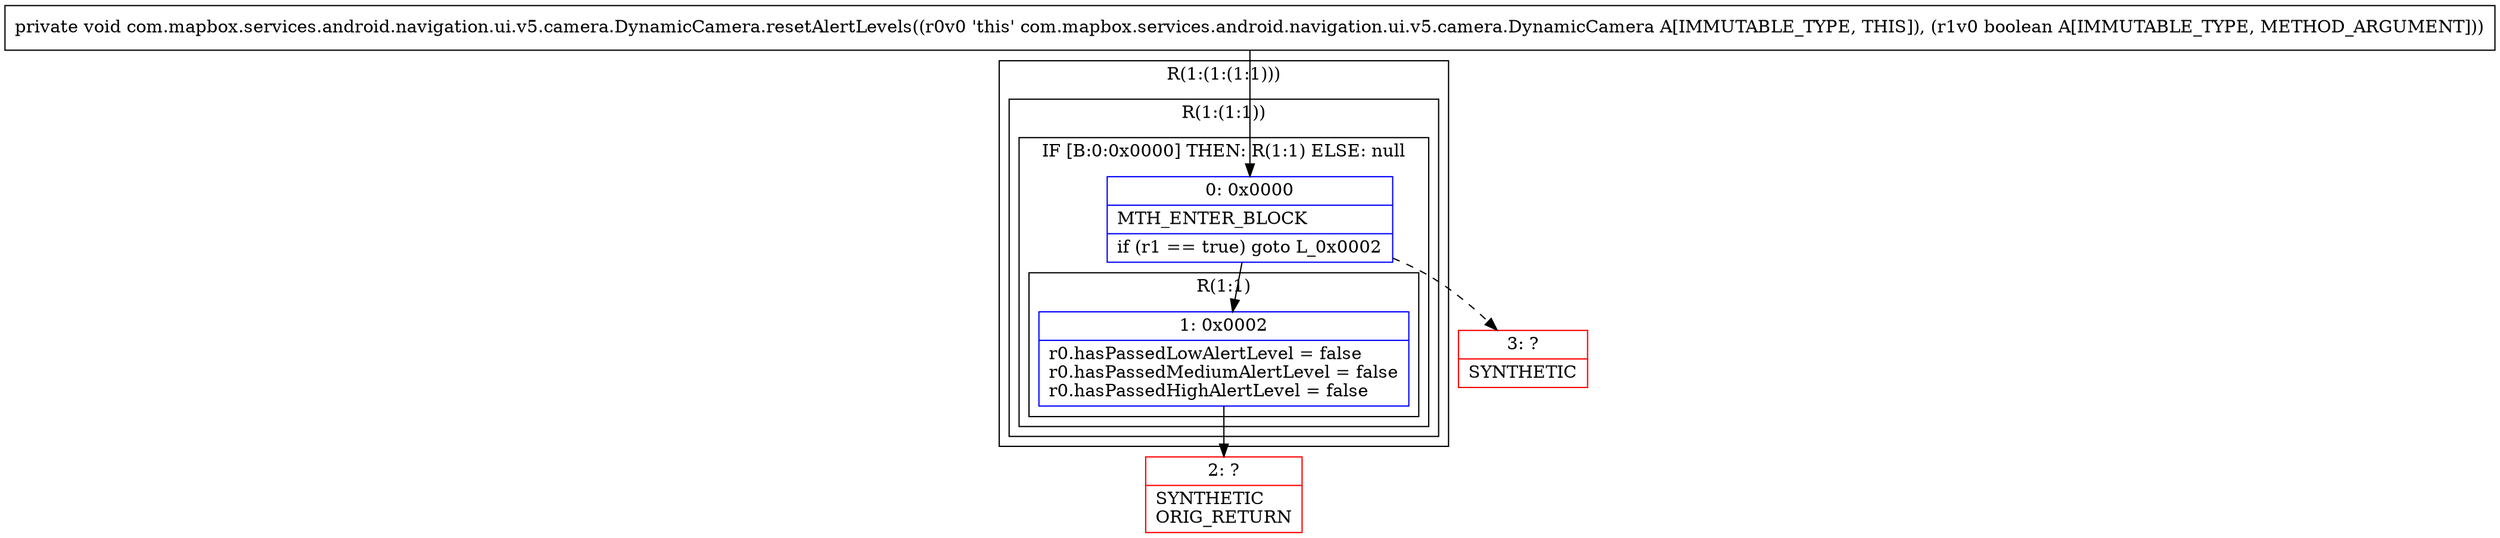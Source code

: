 digraph "CFG forcom.mapbox.services.android.navigation.ui.v5.camera.DynamicCamera.resetAlertLevels(Z)V" {
subgraph cluster_Region_1958680429 {
label = "R(1:(1:(1:1)))";
node [shape=record,color=blue];
subgraph cluster_Region_24364577 {
label = "R(1:(1:1))";
node [shape=record,color=blue];
subgraph cluster_IfRegion_513918232 {
label = "IF [B:0:0x0000] THEN: R(1:1) ELSE: null";
node [shape=record,color=blue];
Node_0 [shape=record,label="{0\:\ 0x0000|MTH_ENTER_BLOCK\l|if (r1 == true) goto L_0x0002\l}"];
subgraph cluster_Region_567707090 {
label = "R(1:1)";
node [shape=record,color=blue];
Node_1 [shape=record,label="{1\:\ 0x0002|r0.hasPassedLowAlertLevel = false\lr0.hasPassedMediumAlertLevel = false\lr0.hasPassedHighAlertLevel = false\l}"];
}
}
}
}
Node_2 [shape=record,color=red,label="{2\:\ ?|SYNTHETIC\lORIG_RETURN\l}"];
Node_3 [shape=record,color=red,label="{3\:\ ?|SYNTHETIC\l}"];
MethodNode[shape=record,label="{private void com.mapbox.services.android.navigation.ui.v5.camera.DynamicCamera.resetAlertLevels((r0v0 'this' com.mapbox.services.android.navigation.ui.v5.camera.DynamicCamera A[IMMUTABLE_TYPE, THIS]), (r1v0 boolean A[IMMUTABLE_TYPE, METHOD_ARGUMENT])) }"];
MethodNode -> Node_0;
Node_0 -> Node_1;
Node_0 -> Node_3[style=dashed];
Node_1 -> Node_2;
}

